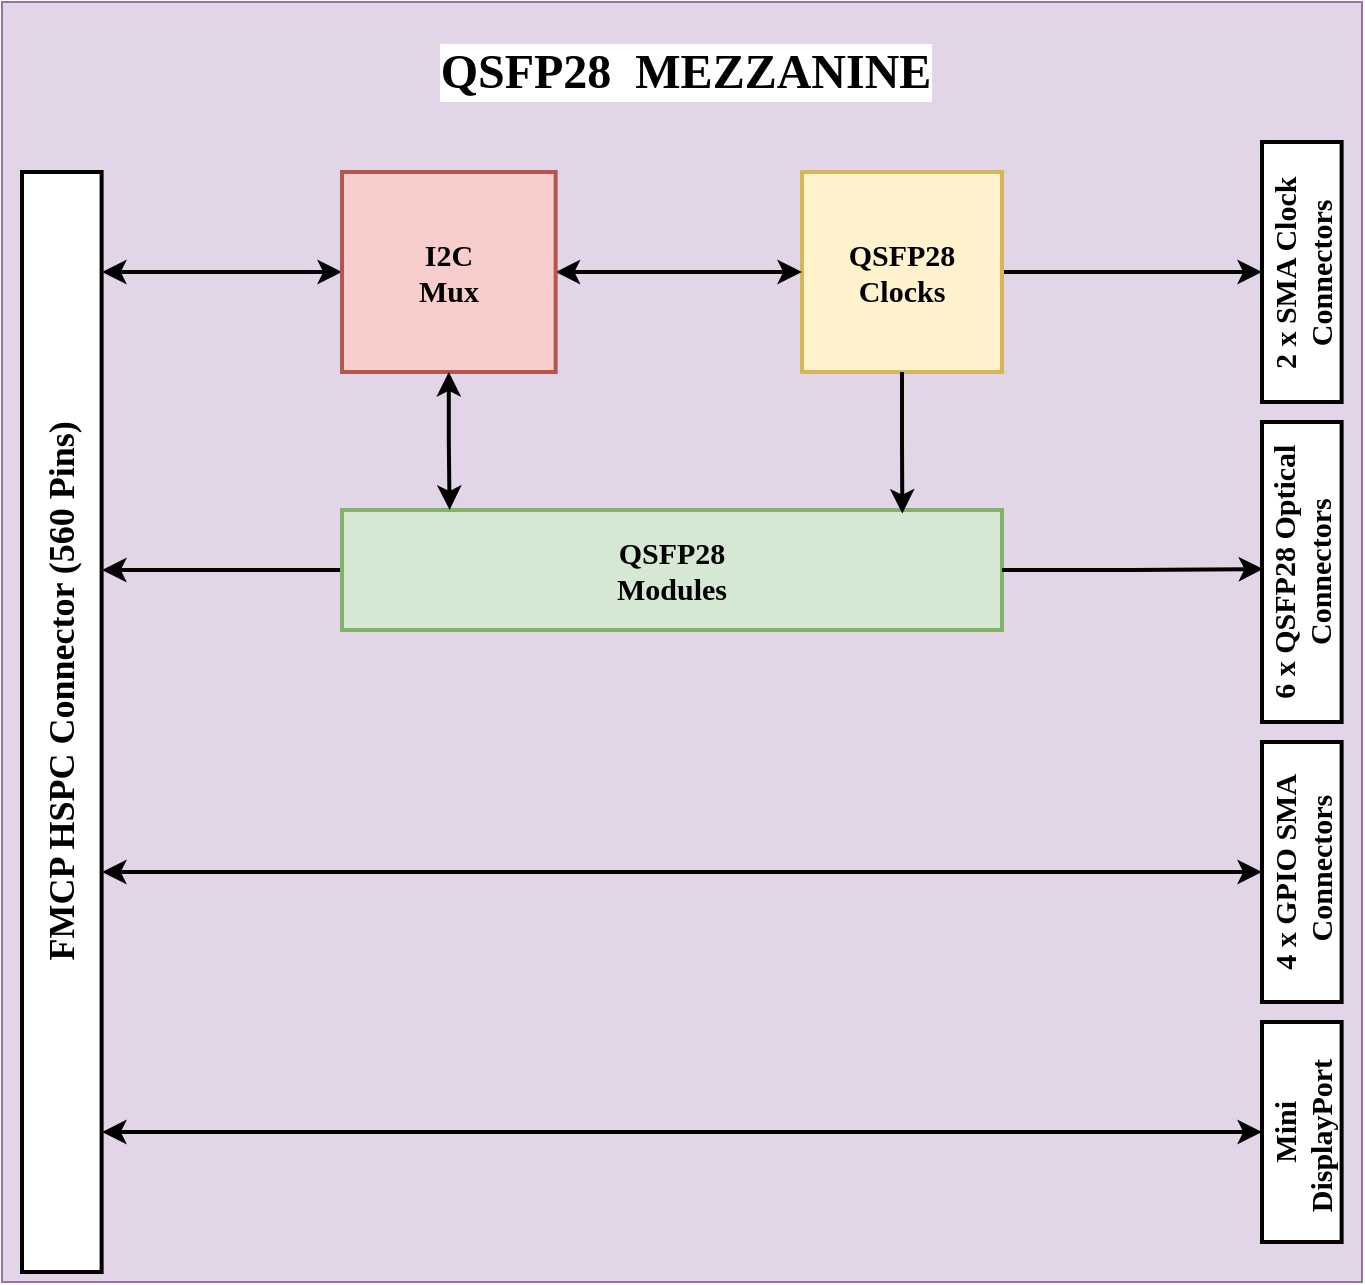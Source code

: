<mxfile version="24.5.3" type="device" pages="2">
  <diagram name="Block diagram" id="By3zA-QLDGYHhYr3m8CG">
    <mxGraphModel dx="1383" dy="803" grid="1" gridSize="10" guides="1" tooltips="1" connect="1" arrows="1" fold="1" page="1" pageScale="1" pageWidth="1169" pageHeight="827" math="0" shadow="0">
      <root>
        <mxCell id="0" />
        <mxCell id="1" parent="0" />
        <mxCell id="wjvr0JFuIKualExkFnXz-3" value="" style="rounded=0;whiteSpace=wrap;html=1;fillColor=#e1d5e7;strokeColor=#9673a6;" parent="1" vertex="1">
          <mxGeometry x="310" y="100" width="680" height="640" as="geometry" />
        </mxCell>
        <mxCell id="wjvr0JFuIKualExkFnXz-6" value="" style="rounded=0;whiteSpace=wrap;html=1;fillColor=none;" parent="1" vertex="1">
          <mxGeometry x="320" y="180" width="60" as="geometry" />
        </mxCell>
        <mxCell id="mJKKt3cj7-6ebWa6lm3b-16" style="edgeStyle=orthogonalEdgeStyle;rounded=0;orthogonalLoop=1;jettySize=auto;html=1;strokeWidth=2;" edge="1" parent="1" source="wjvr0JFuIKualExkFnXz-15">
          <mxGeometry relative="1" as="geometry">
            <mxPoint x="360" y="384" as="targetPoint" />
          </mxGeometry>
        </mxCell>
        <mxCell id="wjvr0JFuIKualExkFnXz-15" value="&lt;font style=&quot;font-size: 15px;&quot;&gt;&lt;b&gt;QSFP28 &lt;br&gt;Modules&lt;/b&gt;&lt;/font&gt;" style="rounded=0;whiteSpace=wrap;html=1;fillColor=#d5e8d4;strokeColor=#82b366;fontFamily=Times New Roman;strokeWidth=2;" parent="1" vertex="1">
          <mxGeometry x="480" y="354" width="330" height="60" as="geometry" />
        </mxCell>
        <mxCell id="wjvr0JFuIKualExkFnXz-17" value="" style="rounded=0;whiteSpace=wrap;html=1;strokeWidth=2;" parent="1" vertex="1">
          <mxGeometry x="940" y="310" width="39.81" height="150" as="geometry" />
        </mxCell>
        <mxCell id="mJKKt3cj7-6ebWa6lm3b-14" style="edgeStyle=orthogonalEdgeStyle;rounded=0;orthogonalLoop=1;jettySize=auto;html=1;entryX=0;entryY=0.5;entryDx=0;entryDy=0;strokeWidth=2;" edge="1" parent="1" source="wjvr0JFuIKualExkFnXz-18" target="wjvr0JFuIKualExkFnXz-34">
          <mxGeometry relative="1" as="geometry" />
        </mxCell>
        <mxCell id="wjvr0JFuIKualExkFnXz-18" value="&lt;b style=&quot;font-size: 15px;&quot;&gt;&lt;font style=&quot;font-size: 15px;&quot;&gt;QSFP28&lt;br&gt;Clocks&lt;/font&gt;&lt;/b&gt;" style="rounded=0;whiteSpace=wrap;html=1;fillColor=#fff2cc;strokeColor=#d6b656;fontFamily=Times New Roman;strokeWidth=2;" parent="1" vertex="1">
          <mxGeometry x="710" y="185" width="100" height="100" as="geometry" />
        </mxCell>
        <mxCell id="mJKKt3cj7-6ebWa6lm3b-12" style="edgeStyle=orthogonalEdgeStyle;rounded=0;orthogonalLoop=1;jettySize=auto;html=1;entryX=0;entryY=0.5;entryDx=0;entryDy=0;startArrow=classic;startFill=1;strokeWidth=2;" edge="1" parent="1" source="wjvr0JFuIKualExkFnXz-19" target="wjvr0JFuIKualExkFnXz-18">
          <mxGeometry relative="1" as="geometry" />
        </mxCell>
        <mxCell id="mJKKt3cj7-6ebWa6lm3b-13" style="edgeStyle=orthogonalEdgeStyle;rounded=0;orthogonalLoop=1;jettySize=auto;html=1;startArrow=classic;startFill=1;strokeWidth=2;" edge="1" parent="1" source="wjvr0JFuIKualExkFnXz-19">
          <mxGeometry relative="1" as="geometry">
            <mxPoint x="360" y="235" as="targetPoint" />
          </mxGeometry>
        </mxCell>
        <mxCell id="wjvr0JFuIKualExkFnXz-19" value="&lt;font style=&quot;font-size: 15px;&quot;&gt;&lt;b&gt;I2C&lt;br&gt;Mux&lt;br&gt;&lt;/b&gt;&lt;/font&gt;" style="rounded=0;whiteSpace=wrap;html=1;fillColor=#f8cecc;strokeColor=#b85450;fontFamily=Times New Roman;strokeWidth=2;" parent="1" vertex="1">
          <mxGeometry x="480" y="185" width="106.82" height="100" as="geometry" />
        </mxCell>
        <mxCell id="wjvr0JFuIKualExkFnXz-20" value="&lt;b style=&quot;&quot;&gt;&lt;font style=&quot;font-size: 24px;&quot; face=&quot;Times New Roman&quot;&gt;QSFP28&amp;nbsp;&amp;nbsp;&lt;/font&gt;&lt;/b&gt;&lt;b style=&quot;&quot;&gt;&lt;font style=&quot;font-size: 24px;&quot; face=&quot;Times New Roman&quot;&gt;MEZZANINE&lt;/font&gt;&lt;/b&gt;" style="text;html=1;strokeColor=none;fillColor=none;align=center;verticalAlign=middle;whiteSpace=wrap;rounded=0;labelBackgroundColor=default;" parent="1" vertex="1">
          <mxGeometry x="486.59" y="120" width="330" height="30" as="geometry" />
        </mxCell>
        <mxCell id="wjvr0JFuIKualExkFnXz-21" value="" style="rounded=0;whiteSpace=wrap;html=1;strokeWidth=2;" parent="1" vertex="1">
          <mxGeometry x="320" y="185" width="39.81" height="550" as="geometry" />
        </mxCell>
        <mxCell id="wjvr0JFuIKualExkFnXz-22" value="&lt;b style=&quot;&quot;&gt;&lt;font face=&quot;Times New Roman&quot; style=&quot;font-size: 18px;&quot;&gt;FMCP HSPC Connector (560 Pins)&lt;/font&gt;&lt;br&gt;&lt;/b&gt;" style="text;html=1;strokeColor=none;fillColor=none;align=center;verticalAlign=middle;whiteSpace=wrap;rounded=0;rotation=-90;" parent="1" vertex="1">
          <mxGeometry x="193.22" y="429" width="293.37" height="30" as="geometry" />
        </mxCell>
        <mxCell id="wjvr0JFuIKualExkFnXz-23" value="&lt;b style=&quot;&quot;&gt;&lt;font style=&quot;font-size: 15px;&quot;&gt;6&amp;nbsp;x QSFP28 Optical Connectors&lt;/font&gt;&lt;br&gt;&lt;/b&gt;" style="text;html=1;strokeColor=none;fillColor=none;align=center;verticalAlign=middle;whiteSpace=wrap;rounded=0;rotation=-90;fontFamily=Times New Roman;" parent="1" vertex="1">
          <mxGeometry x="889.42" y="369.42" width="140.97" height="30" as="geometry" />
        </mxCell>
        <mxCell id="wjvr0JFuIKualExkFnXz-34" value="" style="rounded=0;whiteSpace=wrap;html=1;strokeWidth=2;" parent="1" vertex="1">
          <mxGeometry x="940" y="170" width="39.81" height="130" as="geometry" />
        </mxCell>
        <mxCell id="wjvr0JFuIKualExkFnXz-35" value="&lt;b style=&quot;&quot;&gt;&lt;font style=&quot;font-size: 15px;&quot;&gt;2 x SMA Clock Connectors&lt;/font&gt;&lt;br&gt;&lt;/b&gt;" style="text;html=1;strokeColor=none;fillColor=none;align=center;verticalAlign=middle;whiteSpace=wrap;rounded=0;rotation=-90;fontFamily=Times New Roman;" parent="1" vertex="1">
          <mxGeometry x="901.37" y="217.58" width="117.07" height="34.84" as="geometry" />
        </mxCell>
        <mxCell id="mJKKt3cj7-6ebWa6lm3b-8" style="edgeStyle=orthogonalEdgeStyle;rounded=0;orthogonalLoop=1;jettySize=auto;html=1;startArrow=classic;startFill=1;strokeWidth=2;" edge="1" parent="1" source="mJKKt3cj7-6ebWa6lm3b-3">
          <mxGeometry relative="1" as="geometry">
            <mxPoint x="360" y="535" as="targetPoint" />
          </mxGeometry>
        </mxCell>
        <mxCell id="mJKKt3cj7-6ebWa6lm3b-3" value="" style="rounded=0;whiteSpace=wrap;html=1;strokeWidth=2;" vertex="1" parent="1">
          <mxGeometry x="940" y="470" width="39.81" height="130" as="geometry" />
        </mxCell>
        <mxCell id="mJKKt3cj7-6ebWa6lm3b-4" value="&lt;b style=&quot;&quot;&gt;&lt;font style=&quot;font-size: 15px;&quot;&gt;4 x GPIO SMA&lt;/font&gt;&lt;/b&gt;&lt;div&gt;&lt;b style=&quot;&quot;&gt;&lt;font style=&quot;font-size: 15px;&quot;&gt;&amp;nbsp;Connectors&lt;/font&gt;&lt;br&gt;&lt;/b&gt;&lt;/div&gt;" style="text;html=1;strokeColor=none;fillColor=none;align=center;verticalAlign=middle;whiteSpace=wrap;rounded=0;rotation=-90;fontFamily=Times New Roman;" vertex="1" parent="1">
          <mxGeometry x="908.84" y="520" width="102.13" height="30" as="geometry" />
        </mxCell>
        <mxCell id="mJKKt3cj7-6ebWa6lm3b-9" style="edgeStyle=orthogonalEdgeStyle;rounded=0;orthogonalLoop=1;jettySize=auto;html=1;startArrow=classic;startFill=1;strokeWidth=2;" edge="1" parent="1" source="mJKKt3cj7-6ebWa6lm3b-6">
          <mxGeometry relative="1" as="geometry">
            <mxPoint x="360" y="665" as="targetPoint" />
          </mxGeometry>
        </mxCell>
        <mxCell id="mJKKt3cj7-6ebWa6lm3b-6" value="" style="rounded=0;whiteSpace=wrap;html=1;strokeWidth=2;" vertex="1" parent="1">
          <mxGeometry x="940" y="610" width="39.81" height="110" as="geometry" />
        </mxCell>
        <mxCell id="mJKKt3cj7-6ebWa6lm3b-7" value="&lt;div&gt;&lt;b style=&quot;font-size: 15px;&quot;&gt;Mi&lt;/b&gt;&lt;b style=&quot;background-color: initial; font-size: 15px;&quot;&gt;ni&lt;/b&gt;&lt;/div&gt;&lt;div&gt;&lt;b style=&quot;background-color: initial; font-size: 15px;&quot;&gt;DisplayPort&amp;nbsp;&lt;/b&gt;&lt;/div&gt;" style="text;html=1;strokeColor=none;fillColor=none;align=center;verticalAlign=middle;whiteSpace=wrap;rounded=0;rotation=-90;fontFamily=Times New Roman;" vertex="1" parent="1">
          <mxGeometry x="908.84" y="650" width="102.13" height="30" as="geometry" />
        </mxCell>
        <mxCell id="mJKKt3cj7-6ebWa6lm3b-10" style="edgeStyle=orthogonalEdgeStyle;rounded=0;orthogonalLoop=1;jettySize=auto;html=1;entryX=0.849;entryY=0.03;entryDx=0;entryDy=0;entryPerimeter=0;strokeWidth=2;" edge="1" parent="1" source="wjvr0JFuIKualExkFnXz-18" target="wjvr0JFuIKualExkFnXz-15">
          <mxGeometry relative="1" as="geometry" />
        </mxCell>
        <mxCell id="mJKKt3cj7-6ebWa6lm3b-11" style="edgeStyle=orthogonalEdgeStyle;rounded=0;orthogonalLoop=1;jettySize=auto;html=1;entryX=0.163;entryY=-0.001;entryDx=0;entryDy=0;entryPerimeter=0;startArrow=classic;startFill=1;strokeWidth=2;" edge="1" parent="1" source="wjvr0JFuIKualExkFnXz-19" target="wjvr0JFuIKualExkFnXz-15">
          <mxGeometry relative="1" as="geometry" />
        </mxCell>
        <mxCell id="mJKKt3cj7-6ebWa6lm3b-15" style="edgeStyle=orthogonalEdgeStyle;rounded=0;orthogonalLoop=1;jettySize=auto;html=1;entryX=0.015;entryY=0.49;entryDx=0;entryDy=0;entryPerimeter=0;strokeWidth=2;" edge="1" parent="1" source="wjvr0JFuIKualExkFnXz-15" target="wjvr0JFuIKualExkFnXz-17">
          <mxGeometry relative="1" as="geometry" />
        </mxCell>
      </root>
    </mxGraphModel>
  </diagram>
  <diagram id="CdKb4szNYEC40pvvMgo3" name="Clock tree">
    <mxGraphModel dx="1418" dy="828" grid="1" gridSize="10" guides="1" tooltips="1" connect="1" arrows="1" fold="1" page="1" pageScale="1" pageWidth="827" pageHeight="1169" math="0" shadow="0">
      <root>
        <mxCell id="0" />
        <mxCell id="1" parent="0" />
        <mxCell id="9tbo2YQvUaZTMUDWejwl-17" style="edgeStyle=orthogonalEdgeStyle;rounded=0;orthogonalLoop=1;jettySize=auto;html=1;entryX=0;entryY=0.25;entryDx=0;entryDy=0;strokeWidth=2;strokeColor=#3333FF;exitX=1;exitY=0.5;exitDx=0;exitDy=0;" parent="1" source="9tbo2YQvUaZTMUDWejwl-1" target="9tbo2YQvUaZTMUDWejwl-2" edge="1">
          <mxGeometry relative="1" as="geometry">
            <mxPoint x="335.12" y="130.19" as="sourcePoint" />
            <mxPoint x="495" y="129.79" as="targetPoint" />
          </mxGeometry>
        </mxCell>
        <mxCell id="ssjrk09gJGsjJBfkEPHN-16" style="edgeStyle=orthogonalEdgeStyle;rounded=0;orthogonalLoop=1;jettySize=auto;html=1;entryX=0;entryY=0.25;entryDx=0;entryDy=0;strokeColor=#3333FF;dashed=1;strokeWidth=2;" parent="1" source="9tbo2YQvUaZTMUDWejwl-1" target="9tbo2YQvUaZTMUDWejwl-3" edge="1">
          <mxGeometry relative="1" as="geometry">
            <Array as="points">
              <mxPoint x="440" y="110" />
              <mxPoint x="440" y="230" />
            </Array>
          </mxGeometry>
        </mxCell>
        <mxCell id="9tbo2YQvUaZTMUDWejwl-1" value="&lt;b&gt;&lt;font style=&quot;font-size: 18px;&quot;&gt;Si5328&lt;/font&gt;&lt;/b&gt;" style="rounded=0;whiteSpace=wrap;html=1;strokeWidth=2;" parent="1" vertex="1">
          <mxGeometry x="160" y="90" width="120" height="40" as="geometry" />
        </mxCell>
        <mxCell id="9tbo2YQvUaZTMUDWejwl-2" value="&lt;b&gt;&lt;font style=&quot;font-size: 18px;&quot;&gt;QSFP1&lt;/font&gt;&lt;/b&gt;" style="rounded=0;whiteSpace=wrap;html=1;strokeWidth=2;" parent="1" vertex="1">
          <mxGeometry x="495" y="90" width="120" height="80" as="geometry" />
        </mxCell>
        <mxCell id="9tbo2YQvUaZTMUDWejwl-3" value="&lt;b&gt;&lt;font style=&quot;font-size: 18px;&quot;&gt;QSFP2&lt;/font&gt;&lt;/b&gt;" style="rounded=0;whiteSpace=wrap;html=1;strokeWidth=2;" parent="1" vertex="1">
          <mxGeometry x="495" y="210" width="120" height="80" as="geometry" />
        </mxCell>
        <mxCell id="9tbo2YQvUaZTMUDWejwl-18" style="edgeStyle=orthogonalEdgeStyle;rounded=0;orthogonalLoop=1;jettySize=auto;html=1;entryX=0;entryY=0.75;entryDx=0;entryDy=0;strokeWidth=2;strokeColor=#FF0000;" parent="1" source="9tbo2YQvUaZTMUDWejwl-5" target="9tbo2YQvUaZTMUDWejwl-3" edge="1">
          <mxGeometry relative="1" as="geometry" />
        </mxCell>
        <mxCell id="ssjrk09gJGsjJBfkEPHN-17" style="edgeStyle=orthogonalEdgeStyle;rounded=0;orthogonalLoop=1;jettySize=auto;html=1;entryX=0;entryY=0.75;entryDx=0;entryDy=0;strokeColor=#FF0000;dashed=1;strokeWidth=2;" parent="1" source="9tbo2YQvUaZTMUDWejwl-5" target="9tbo2YQvUaZTMUDWejwl-2" edge="1">
          <mxGeometry relative="1" as="geometry">
            <Array as="points">
              <mxPoint x="450" y="270" />
              <mxPoint x="450" y="150" />
            </Array>
          </mxGeometry>
        </mxCell>
        <mxCell id="9tbo2YQvUaZTMUDWejwl-5" value="&lt;b&gt;&lt;font style=&quot;font-size: 18px;&quot;&gt;Si570&lt;/font&gt;&lt;/b&gt;" style="rounded=0;whiteSpace=wrap;html=1;strokeWidth=2;" parent="1" vertex="1">
          <mxGeometry x="160" y="250" width="120" height="40" as="geometry" />
        </mxCell>
        <mxCell id="9tbo2YQvUaZTMUDWejwl-6" value="&lt;b&gt;&lt;font style=&quot;font-size: 18px;&quot;&gt;QSFP3&lt;/font&gt;&lt;/b&gt;" style="rounded=0;whiteSpace=wrap;html=1;strokeWidth=2;" parent="1" vertex="1">
          <mxGeometry x="495" y="330" width="120" height="80" as="geometry" />
        </mxCell>
        <mxCell id="9tbo2YQvUaZTMUDWejwl-7" value="&lt;b&gt;&lt;font style=&quot;font-size: 18px;&quot;&gt;QSFP4&lt;/font&gt;&lt;/b&gt;" style="rounded=0;whiteSpace=wrap;html=1;strokeWidth=2;" parent="1" vertex="1">
          <mxGeometry x="495" y="450" width="120" height="80" as="geometry" />
        </mxCell>
        <mxCell id="9tbo2YQvUaZTMUDWejwl-8" value="&lt;b style=&quot;font-size: 18px;&quot;&gt;QSFP5&lt;br&gt;&lt;/b&gt;" style="rounded=0;whiteSpace=wrap;html=1;flipV=1;strokeWidth=2;" parent="1" vertex="1">
          <mxGeometry x="495" y="570" width="120" height="80" as="geometry" />
        </mxCell>
        <mxCell id="9tbo2YQvUaZTMUDWejwl-19" style="edgeStyle=orthogonalEdgeStyle;rounded=0;orthogonalLoop=1;jettySize=auto;html=1;strokeWidth=2;strokeColor=#FF0000;exitX=1;exitY=0.5;exitDx=0;exitDy=0;" parent="1" source="9tbo2YQvUaZTMUDWejwl-14" edge="1">
          <mxGeometry relative="1" as="geometry">
            <mxPoint x="280" y="375" as="sourcePoint" />
            <mxPoint x="495" y="390.029" as="targetPoint" />
            <Array as="points" />
          </mxGeometry>
        </mxCell>
        <mxCell id="9tbo2YQvUaZTMUDWejwl-14" value="&lt;b&gt;&lt;font style=&quot;font-size: 18px;&quot;&gt;Si570&lt;/font&gt;&lt;/b&gt;" style="rounded=0;whiteSpace=wrap;html=1;strokeWidth=2;" parent="1" vertex="1">
          <mxGeometry x="160" y="370" width="120" height="40" as="geometry" />
        </mxCell>
        <mxCell id="9tbo2YQvUaZTMUDWejwl-20" style="edgeStyle=orthogonalEdgeStyle;rounded=0;orthogonalLoop=1;jettySize=auto;html=1;strokeWidth=2;strokeColor=#FF0000;entryX=0;entryY=0.75;entryDx=0;entryDy=0;" parent="1" source="9tbo2YQvUaZTMUDWejwl-15" target="9tbo2YQvUaZTMUDWejwl-7" edge="1">
          <mxGeometry relative="1" as="geometry" />
        </mxCell>
        <mxCell id="ssjrk09gJGsjJBfkEPHN-20" style="edgeStyle=orthogonalEdgeStyle;rounded=0;orthogonalLoop=1;jettySize=auto;html=1;entryX=0;entryY=0.5;entryDx=0;entryDy=0;strokeColor=#FF0000;dashed=1;strokeWidth=2;" parent="1" source="9tbo2YQvUaZTMUDWejwl-15" target="9tbo2YQvUaZTMUDWejwl-6" edge="1">
          <mxGeometry relative="1" as="geometry">
            <Array as="points">
              <mxPoint x="450" y="510" />
              <mxPoint x="450" y="370" />
            </Array>
          </mxGeometry>
        </mxCell>
        <mxCell id="ssjrk09gJGsjJBfkEPHN-21" style="edgeStyle=orthogonalEdgeStyle;rounded=0;orthogonalLoop=1;jettySize=auto;html=1;entryX=0;entryY=0.75;entryDx=0;entryDy=0;dashed=1;strokeColor=#FF0000;strokeWidth=2;" parent="1" source="9tbo2YQvUaZTMUDWejwl-15" target="9tbo2YQvUaZTMUDWejwl-8" edge="1">
          <mxGeometry relative="1" as="geometry">
            <Array as="points">
              <mxPoint x="450" y="510" />
              <mxPoint x="450" y="630" />
            </Array>
          </mxGeometry>
        </mxCell>
        <mxCell id="ssjrk09gJGsjJBfkEPHN-22" style="edgeStyle=orthogonalEdgeStyle;rounded=0;orthogonalLoop=1;jettySize=auto;html=1;entryX=0;entryY=0.75;entryDx=0;entryDy=0;dashed=1;strokeColor=#FF0000;strokeWidth=2;" parent="1" source="9tbo2YQvUaZTMUDWejwl-15" target="9tbo2YQvUaZTMUDWejwl-39" edge="1">
          <mxGeometry relative="1" as="geometry">
            <Array as="points">
              <mxPoint x="450" y="510" />
              <mxPoint x="450" y="750" />
            </Array>
          </mxGeometry>
        </mxCell>
        <mxCell id="9tbo2YQvUaZTMUDWejwl-15" value="&lt;font style=&quot;font-size: 18px;&quot;&gt;&lt;b&gt;Si570&lt;/b&gt;&lt;/font&gt;" style="rounded=0;whiteSpace=wrap;html=1;strokeWidth=2;" parent="1" vertex="1">
          <mxGeometry x="160" y="490" width="120" height="40" as="geometry" />
        </mxCell>
        <mxCell id="9tbo2YQvUaZTMUDWejwl-21" style="edgeStyle=orthogonalEdgeStyle;rounded=0;orthogonalLoop=1;jettySize=auto;html=1;entryX=0;entryY=0.25;entryDx=0;entryDy=0;strokeWidth=2;strokeColor=#3333FF;" parent="1" source="9tbo2YQvUaZTMUDWejwl-16" target="9tbo2YQvUaZTMUDWejwl-8" edge="1">
          <mxGeometry relative="1" as="geometry" />
        </mxCell>
        <mxCell id="ssjrk09gJGsjJBfkEPHN-18" style="edgeStyle=orthogonalEdgeStyle;rounded=0;orthogonalLoop=1;jettySize=auto;html=1;exitX=1;exitY=0.5;exitDx=0;exitDy=0;entryX=0;entryY=0.25;entryDx=0;entryDy=0;strokeColor=#3333FF;dashed=1;strokeWidth=2;" parent="1" source="9tbo2YQvUaZTMUDWejwl-16" target="9tbo2YQvUaZTMUDWejwl-7" edge="1">
          <mxGeometry relative="1" as="geometry">
            <Array as="points">
              <mxPoint x="440" y="590" />
              <mxPoint x="440" y="470" />
            </Array>
          </mxGeometry>
        </mxCell>
        <mxCell id="ssjrk09gJGsjJBfkEPHN-19" style="edgeStyle=orthogonalEdgeStyle;rounded=0;orthogonalLoop=1;jettySize=auto;html=1;exitX=1;exitY=0.5;exitDx=0;exitDy=0;entryX=0;entryY=0.25;entryDx=0;entryDy=0;strokeColor=#3333FF;dashed=1;strokeWidth=2;" parent="1" source="9tbo2YQvUaZTMUDWejwl-16" target="9tbo2YQvUaZTMUDWejwl-6" edge="1">
          <mxGeometry relative="1" as="geometry">
            <Array as="points">
              <mxPoint x="440" y="590" />
              <mxPoint x="440" y="350" />
            </Array>
          </mxGeometry>
        </mxCell>
        <mxCell id="ssjrk09gJGsjJBfkEPHN-23" style="edgeStyle=orthogonalEdgeStyle;rounded=0;orthogonalLoop=1;jettySize=auto;html=1;exitX=1;exitY=0.5;exitDx=0;exitDy=0;entryX=0;entryY=0.5;entryDx=0;entryDy=0;dashed=1;strokeColor=#3333FF;strokeWidth=2;" parent="1" source="9tbo2YQvUaZTMUDWejwl-16" target="9tbo2YQvUaZTMUDWejwl-39" edge="1">
          <mxGeometry relative="1" as="geometry">
            <Array as="points">
              <mxPoint x="440" y="590" />
              <mxPoint x="440" y="730" />
            </Array>
          </mxGeometry>
        </mxCell>
        <mxCell id="9tbo2YQvUaZTMUDWejwl-16" value="&lt;font style=&quot;font-size: 18px;&quot;&gt;&lt;b&gt;Si5328&lt;/b&gt;&lt;/font&gt;" style="rounded=0;whiteSpace=wrap;html=1;strokeWidth=2;" parent="1" vertex="1">
          <mxGeometry x="160" y="570" width="120" height="40" as="geometry" />
        </mxCell>
        <mxCell id="9tbo2YQvUaZTMUDWejwl-28" value="&lt;font style=&quot;font-size: 14px;&quot;&gt;&lt;b&gt;FMC_GBTCLK5&lt;/b&gt;&lt;/font&gt;" style="text;html=1;align=center;verticalAlign=middle;resizable=0;points=[];autosize=1;strokeColor=none;fillColor=none;" parent="1" vertex="1">
          <mxGeometry x="310" y="80" width="130" height="30" as="geometry" />
        </mxCell>
        <mxCell id="9tbo2YQvUaZTMUDWejwl-29" value="&lt;font style=&quot;font-size: 14px;&quot;&gt;&lt;b&gt;FMC_GBTCLK4&lt;/b&gt;&lt;/font&gt;" style="text;html=1;align=center;verticalAlign=middle;resizable=0;points=[];autosize=1;strokeColor=none;fillColor=none;" parent="1" vertex="1">
          <mxGeometry x="310" y="240" width="130" height="30" as="geometry" />
        </mxCell>
        <mxCell id="9tbo2YQvUaZTMUDWejwl-30" value="&lt;b&gt;&lt;font style=&quot;font-size: 14px;&quot;&gt;FMC_GBTCLK3&lt;/font&gt;&lt;/b&gt;" style="text;html=1;align=center;verticalAlign=middle;resizable=0;points=[];autosize=1;strokeColor=none;fillColor=none;" parent="1" vertex="1">
          <mxGeometry x="310" y="360" width="130" height="30" as="geometry" />
        </mxCell>
        <mxCell id="9tbo2YQvUaZTMUDWejwl-31" value="&lt;b&gt;&lt;font style=&quot;font-size: 14px;&quot;&gt;FMC_GBTCLK2&lt;/font&gt;&lt;/b&gt;" style="text;html=1;align=center;verticalAlign=middle;resizable=0;points=[];autosize=1;strokeColor=none;fillColor=none;" parent="1" vertex="1">
          <mxGeometry x="310" y="480" width="130" height="30" as="geometry" />
        </mxCell>
        <mxCell id="9tbo2YQvUaZTMUDWejwl-32" value="&lt;b&gt;&lt;font style=&quot;font-size: 14px;&quot;&gt;FMC_GBTCLK1&lt;/font&gt;&lt;/b&gt;" style="text;html=1;align=center;verticalAlign=middle;resizable=0;points=[];autosize=1;strokeColor=none;fillColor=none;" parent="1" vertex="1">
          <mxGeometry x="310" y="560" width="130" height="30" as="geometry" />
        </mxCell>
        <mxCell id="9tbo2YQvUaZTMUDWejwl-39" value="&lt;b style=&quot;font-size: 18px;&quot;&gt;QSFP6&lt;br&gt;&lt;/b&gt;" style="rounded=0;whiteSpace=wrap;html=1;flipV=1;strokeWidth=2;" parent="1" vertex="1">
          <mxGeometry x="495" y="690" width="120" height="80" as="geometry" />
        </mxCell>
        <mxCell id="9tbo2YQvUaZTMUDWejwl-42" style="edgeStyle=orthogonalEdgeStyle;rounded=0;orthogonalLoop=1;jettySize=auto;html=1;strokeWidth=2;strokeColor=#3333FF;entryX=0;entryY=0.25;entryDx=0;entryDy=0;" parent="1" source="9tbo2YQvUaZTMUDWejwl-41" target="9tbo2YQvUaZTMUDWejwl-39" edge="1">
          <mxGeometry relative="1" as="geometry" />
        </mxCell>
        <mxCell id="9tbo2YQvUaZTMUDWejwl-41" value="&lt;font style=&quot;font-size: 18px;&quot;&gt;&lt;b&gt;Si5328&lt;/b&gt;&lt;/font&gt;" style="rounded=0;whiteSpace=wrap;html=1;strokeWidth=2;" parent="1" vertex="1">
          <mxGeometry x="160" y="690" width="120" height="40" as="geometry" />
        </mxCell>
        <mxCell id="9tbo2YQvUaZTMUDWejwl-46" style="edgeStyle=orthogonalEdgeStyle;rounded=0;orthogonalLoop=1;jettySize=auto;html=1;strokeWidth=2;strokeColor=#3333FF;" parent="1" source="9tbo2YQvUaZTMUDWejwl-43" target="9tbo2YQvUaZTMUDWejwl-44" edge="1">
          <mxGeometry relative="1" as="geometry" />
        </mxCell>
        <mxCell id="9tbo2YQvUaZTMUDWejwl-43" value="&lt;font style=&quot;font-size: 18px;&quot;&gt;&lt;b&gt;Si5328&lt;/b&gt;&lt;/font&gt;" style="rounded=0;whiteSpace=wrap;html=1;strokeWidth=2;" parent="1" vertex="1">
          <mxGeometry x="160" y="800" width="120" height="40" as="geometry" />
        </mxCell>
        <mxCell id="9tbo2YQvUaZTMUDWejwl-44" value="&lt;span style=&quot;font-size: 18px;&quot;&gt;&lt;b&gt;SMA&lt;/b&gt;&lt;/span&gt;" style="rounded=0;whiteSpace=wrap;html=1;flipV=1;strokeWidth=2;" parent="1" vertex="1">
          <mxGeometry x="495" y="800" width="120" height="40" as="geometry" />
        </mxCell>
        <mxCell id="9tbo2YQvUaZTMUDWejwl-49" value="&lt;b&gt;&lt;font style=&quot;font-size: 14px;&quot;&gt;FMC_GBTCLK0&lt;/font&gt;&lt;/b&gt;" style="text;html=1;align=center;verticalAlign=middle;resizable=0;points=[];autosize=1;strokeColor=none;fillColor=none;strokeWidth=2;" parent="1" vertex="1">
          <mxGeometry x="310" y="680" width="130" height="30" as="geometry" />
        </mxCell>
        <mxCell id="9tbo2YQvUaZTMUDWejwl-50" value="&lt;span style=&quot;font-size: 14px;&quot;&gt;&lt;b&gt;SMA_REFCLK&lt;/b&gt;&lt;/span&gt;" style="text;html=1;align=center;verticalAlign=middle;resizable=0;points=[];autosize=1;strokeColor=none;fillColor=none;" parent="1" vertex="1">
          <mxGeometry x="320" y="790" width="120" height="30" as="geometry" />
        </mxCell>
        <mxCell id="9tbo2YQvUaZTMUDWejwl-68" value="" style="endArrow=none;html=1;rounded=0;strokeWidth=2;dashed=1;strokeColor=#3333FF;" parent="1" edge="1">
          <mxGeometry width="50" height="50" relative="1" as="geometry">
            <mxPoint x="640" y="789.37" as="sourcePoint" />
            <mxPoint x="680" y="789.37" as="targetPoint" />
          </mxGeometry>
        </mxCell>
        <mxCell id="9tbo2YQvUaZTMUDWejwl-69" value="" style="endArrow=none;html=1;rounded=0;strokeWidth=2;strokeColor=#FF0000;" parent="1" edge="1">
          <mxGeometry width="50" height="50" relative="1" as="geometry">
            <mxPoint x="640" y="829" as="sourcePoint" />
            <mxPoint x="680" y="829" as="targetPoint" />
          </mxGeometry>
        </mxCell>
        <mxCell id="9tbo2YQvUaZTMUDWejwl-70" value="&lt;span style=&quot;font-size: 16px;&quot;&gt;Tx&lt;/span&gt;" style="text;html=1;align=center;verticalAlign=middle;resizable=0;points=[];autosize=1;strokeColor=none;fillColor=none;fontStyle=1" parent="1" vertex="1">
          <mxGeometry x="640" y="749.37" width="40" height="30" as="geometry" />
        </mxCell>
        <mxCell id="9tbo2YQvUaZTMUDWejwl-71" value="&lt;span style=&quot;font-size: 16px;&quot;&gt;Rx&lt;/span&gt;" style="text;html=1;align=center;verticalAlign=middle;resizable=0;points=[];autosize=1;strokeColor=none;fillColor=none;fontStyle=1" parent="1" vertex="1">
          <mxGeometry x="640" y="799.37" width="40" height="30" as="geometry" />
        </mxCell>
        <mxCell id="ssjrk09gJGsjJBfkEPHN-25" value="" style="endArrow=none;html=1;rounded=0;strokeWidth=2;strokeColor=#3333FF;" parent="1" edge="1">
          <mxGeometry width="50" height="50" relative="1" as="geometry">
            <mxPoint x="640" y="779.37" as="sourcePoint" />
            <mxPoint x="680" y="779.37" as="targetPoint" />
          </mxGeometry>
        </mxCell>
        <mxCell id="ssjrk09gJGsjJBfkEPHN-26" value="" style="endArrow=none;html=1;rounded=0;dashed=1;strokeWidth=2;strokeColor=#FF0000;" parent="1" edge="1">
          <mxGeometry width="50" height="50" relative="1" as="geometry">
            <mxPoint x="640" y="839" as="sourcePoint" />
            <mxPoint x="680" y="839" as="targetPoint" />
          </mxGeometry>
        </mxCell>
      </root>
    </mxGraphModel>
  </diagram>
</mxfile>
